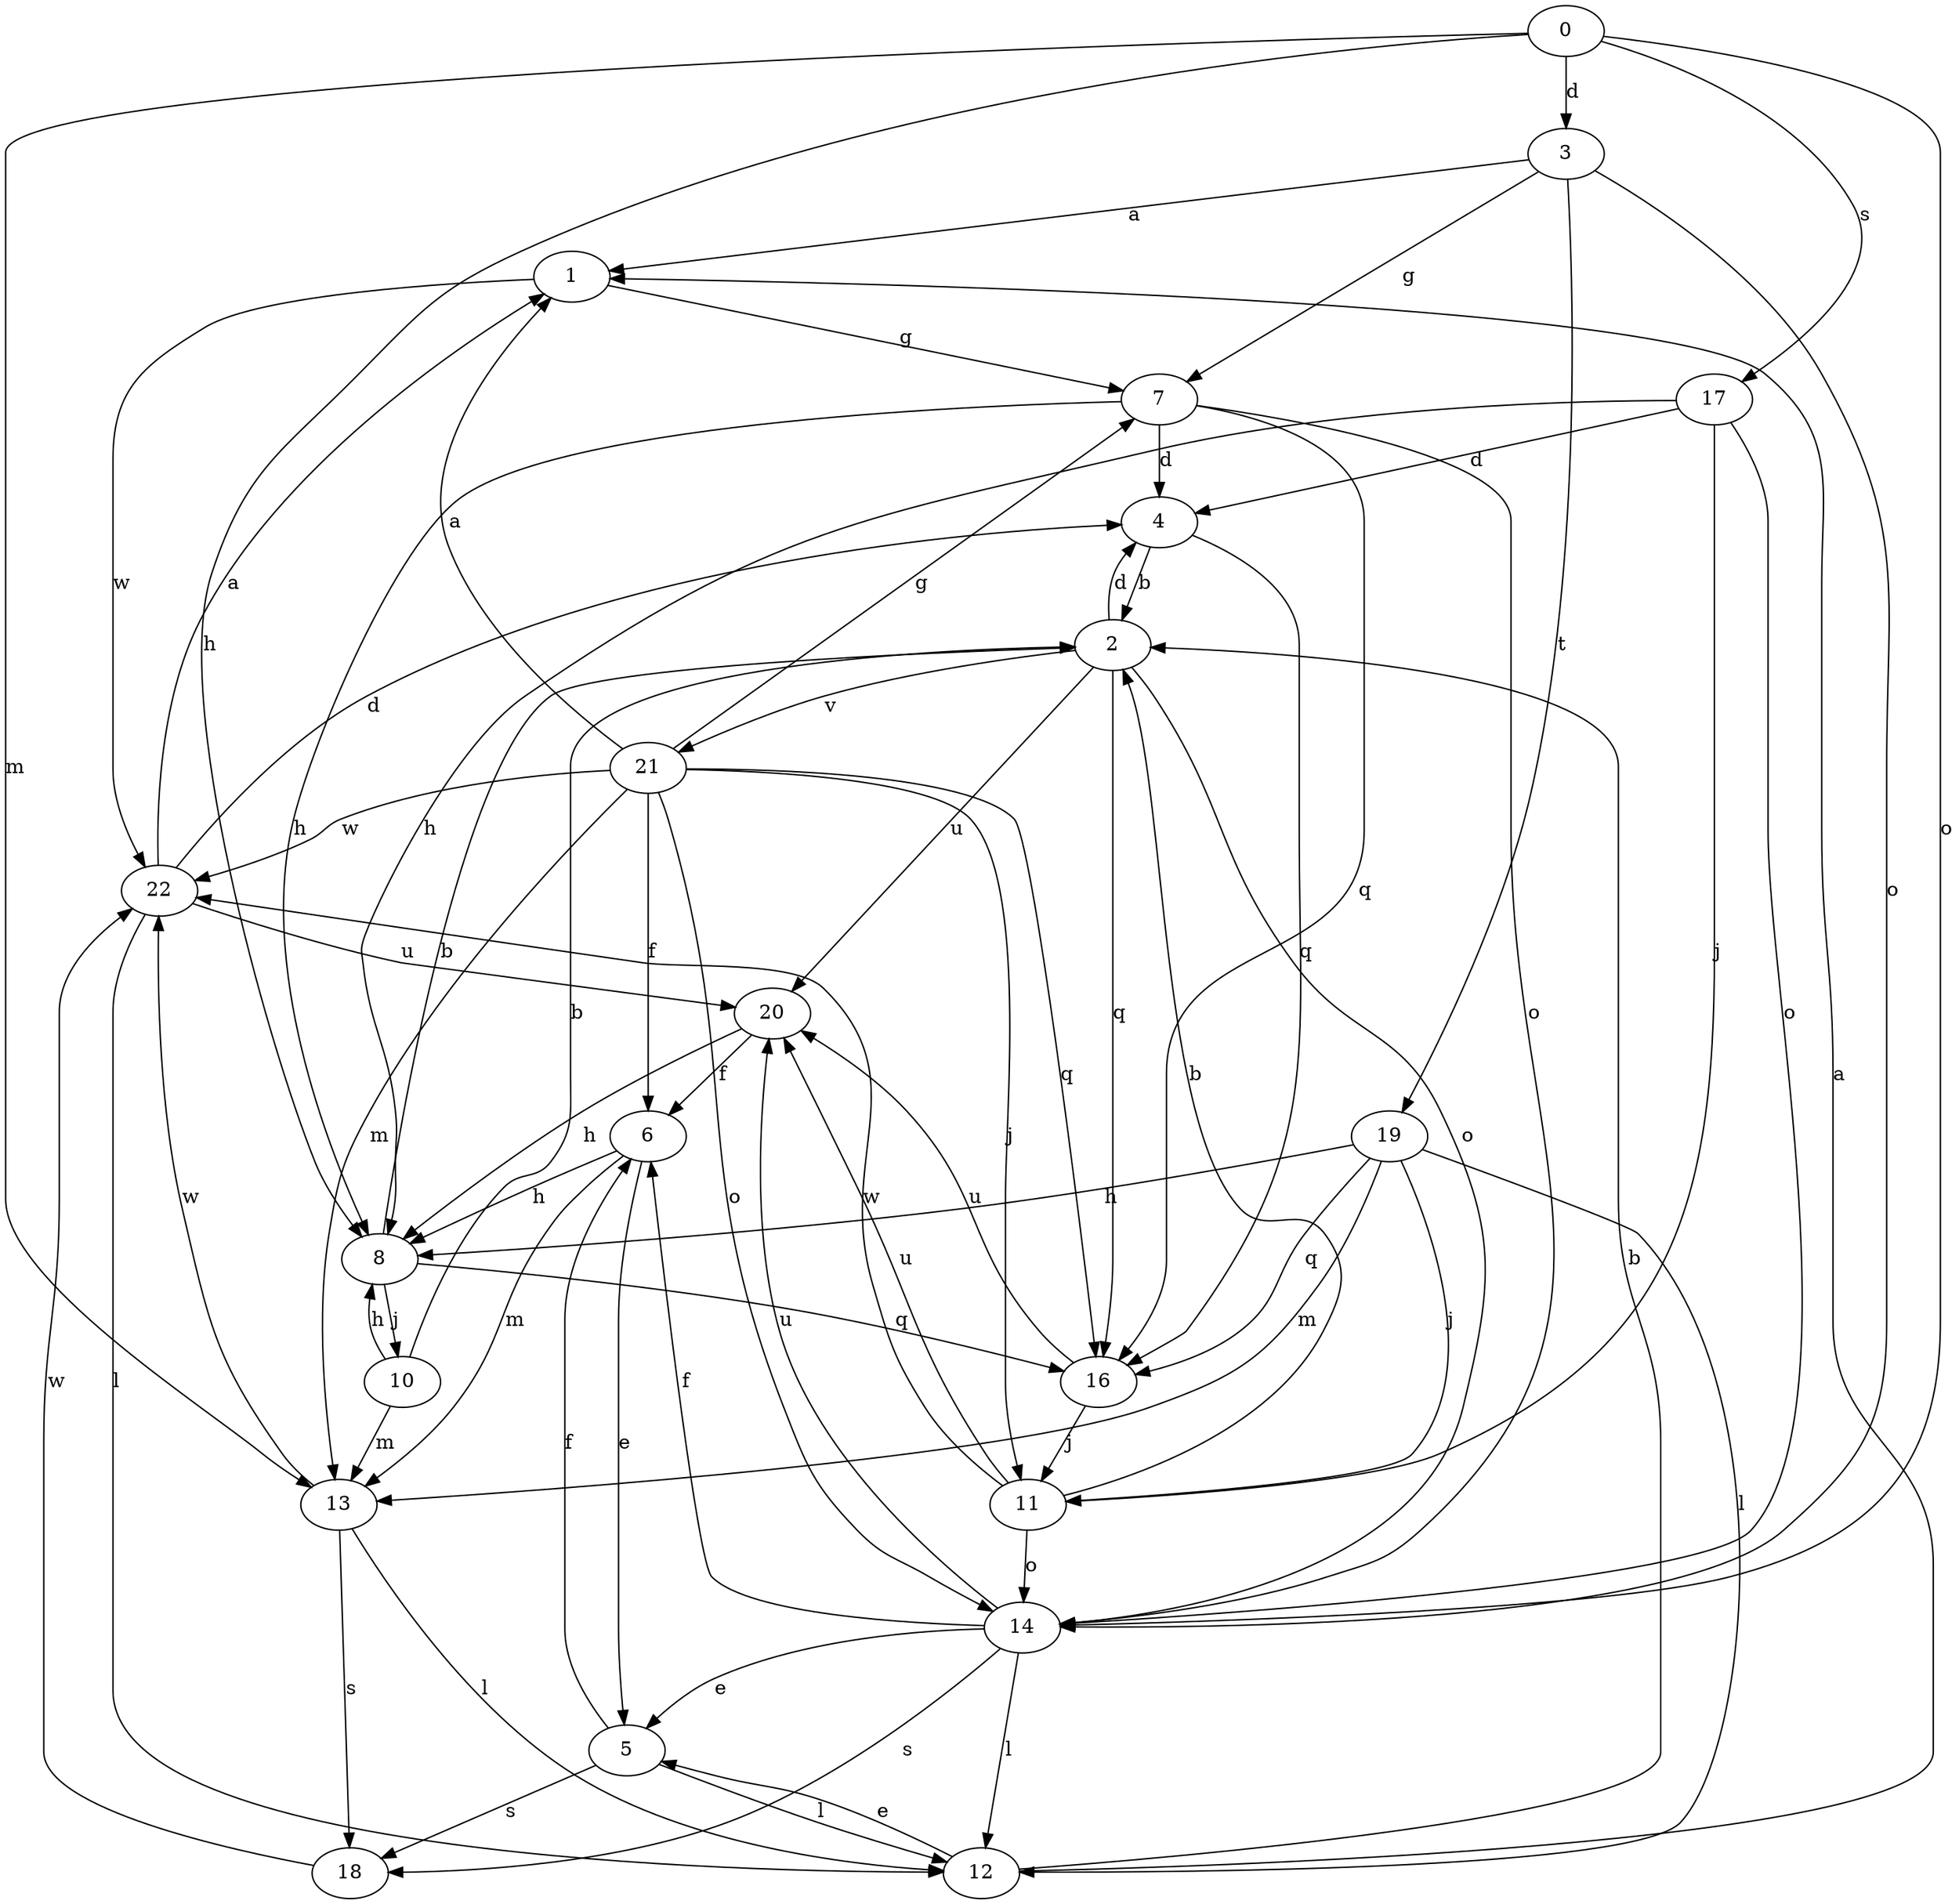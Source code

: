 strict digraph  {
1;
2;
3;
4;
5;
6;
7;
8;
10;
11;
12;
13;
14;
16;
17;
18;
0;
19;
20;
21;
22;
1 -> 7  [label=g];
1 -> 22  [label=w];
2 -> 4  [label=d];
2 -> 14  [label=o];
2 -> 16  [label=q];
2 -> 20  [label=u];
2 -> 21  [label=v];
3 -> 1  [label=a];
3 -> 7  [label=g];
3 -> 14  [label=o];
3 -> 19  [label=t];
4 -> 2  [label=b];
4 -> 16  [label=q];
5 -> 6  [label=f];
5 -> 12  [label=l];
5 -> 18  [label=s];
6 -> 5  [label=e];
6 -> 8  [label=h];
6 -> 13  [label=m];
7 -> 4  [label=d];
7 -> 8  [label=h];
7 -> 14  [label=o];
7 -> 16  [label=q];
8 -> 2  [label=b];
8 -> 10  [label=j];
8 -> 16  [label=q];
10 -> 2  [label=b];
10 -> 8  [label=h];
10 -> 13  [label=m];
11 -> 2  [label=b];
11 -> 14  [label=o];
11 -> 20  [label=u];
11 -> 22  [label=w];
12 -> 1  [label=a];
12 -> 2  [label=b];
12 -> 5  [label=e];
13 -> 12  [label=l];
13 -> 18  [label=s];
13 -> 22  [label=w];
14 -> 5  [label=e];
14 -> 6  [label=f];
14 -> 12  [label=l];
14 -> 18  [label=s];
14 -> 20  [label=u];
16 -> 11  [label=j];
16 -> 20  [label=u];
17 -> 4  [label=d];
17 -> 8  [label=h];
17 -> 11  [label=j];
17 -> 14  [label=o];
18 -> 22  [label=w];
0 -> 3  [label=d];
0 -> 8  [label=h];
0 -> 13  [label=m];
0 -> 14  [label=o];
0 -> 17  [label=s];
19 -> 8  [label=h];
19 -> 11  [label=j];
19 -> 12  [label=l];
19 -> 13  [label=m];
19 -> 16  [label=q];
20 -> 6  [label=f];
20 -> 8  [label=h];
21 -> 1  [label=a];
21 -> 6  [label=f];
21 -> 7  [label=g];
21 -> 11  [label=j];
21 -> 13  [label=m];
21 -> 14  [label=o];
21 -> 16  [label=q];
21 -> 22  [label=w];
22 -> 1  [label=a];
22 -> 4  [label=d];
22 -> 12  [label=l];
22 -> 20  [label=u];
}
